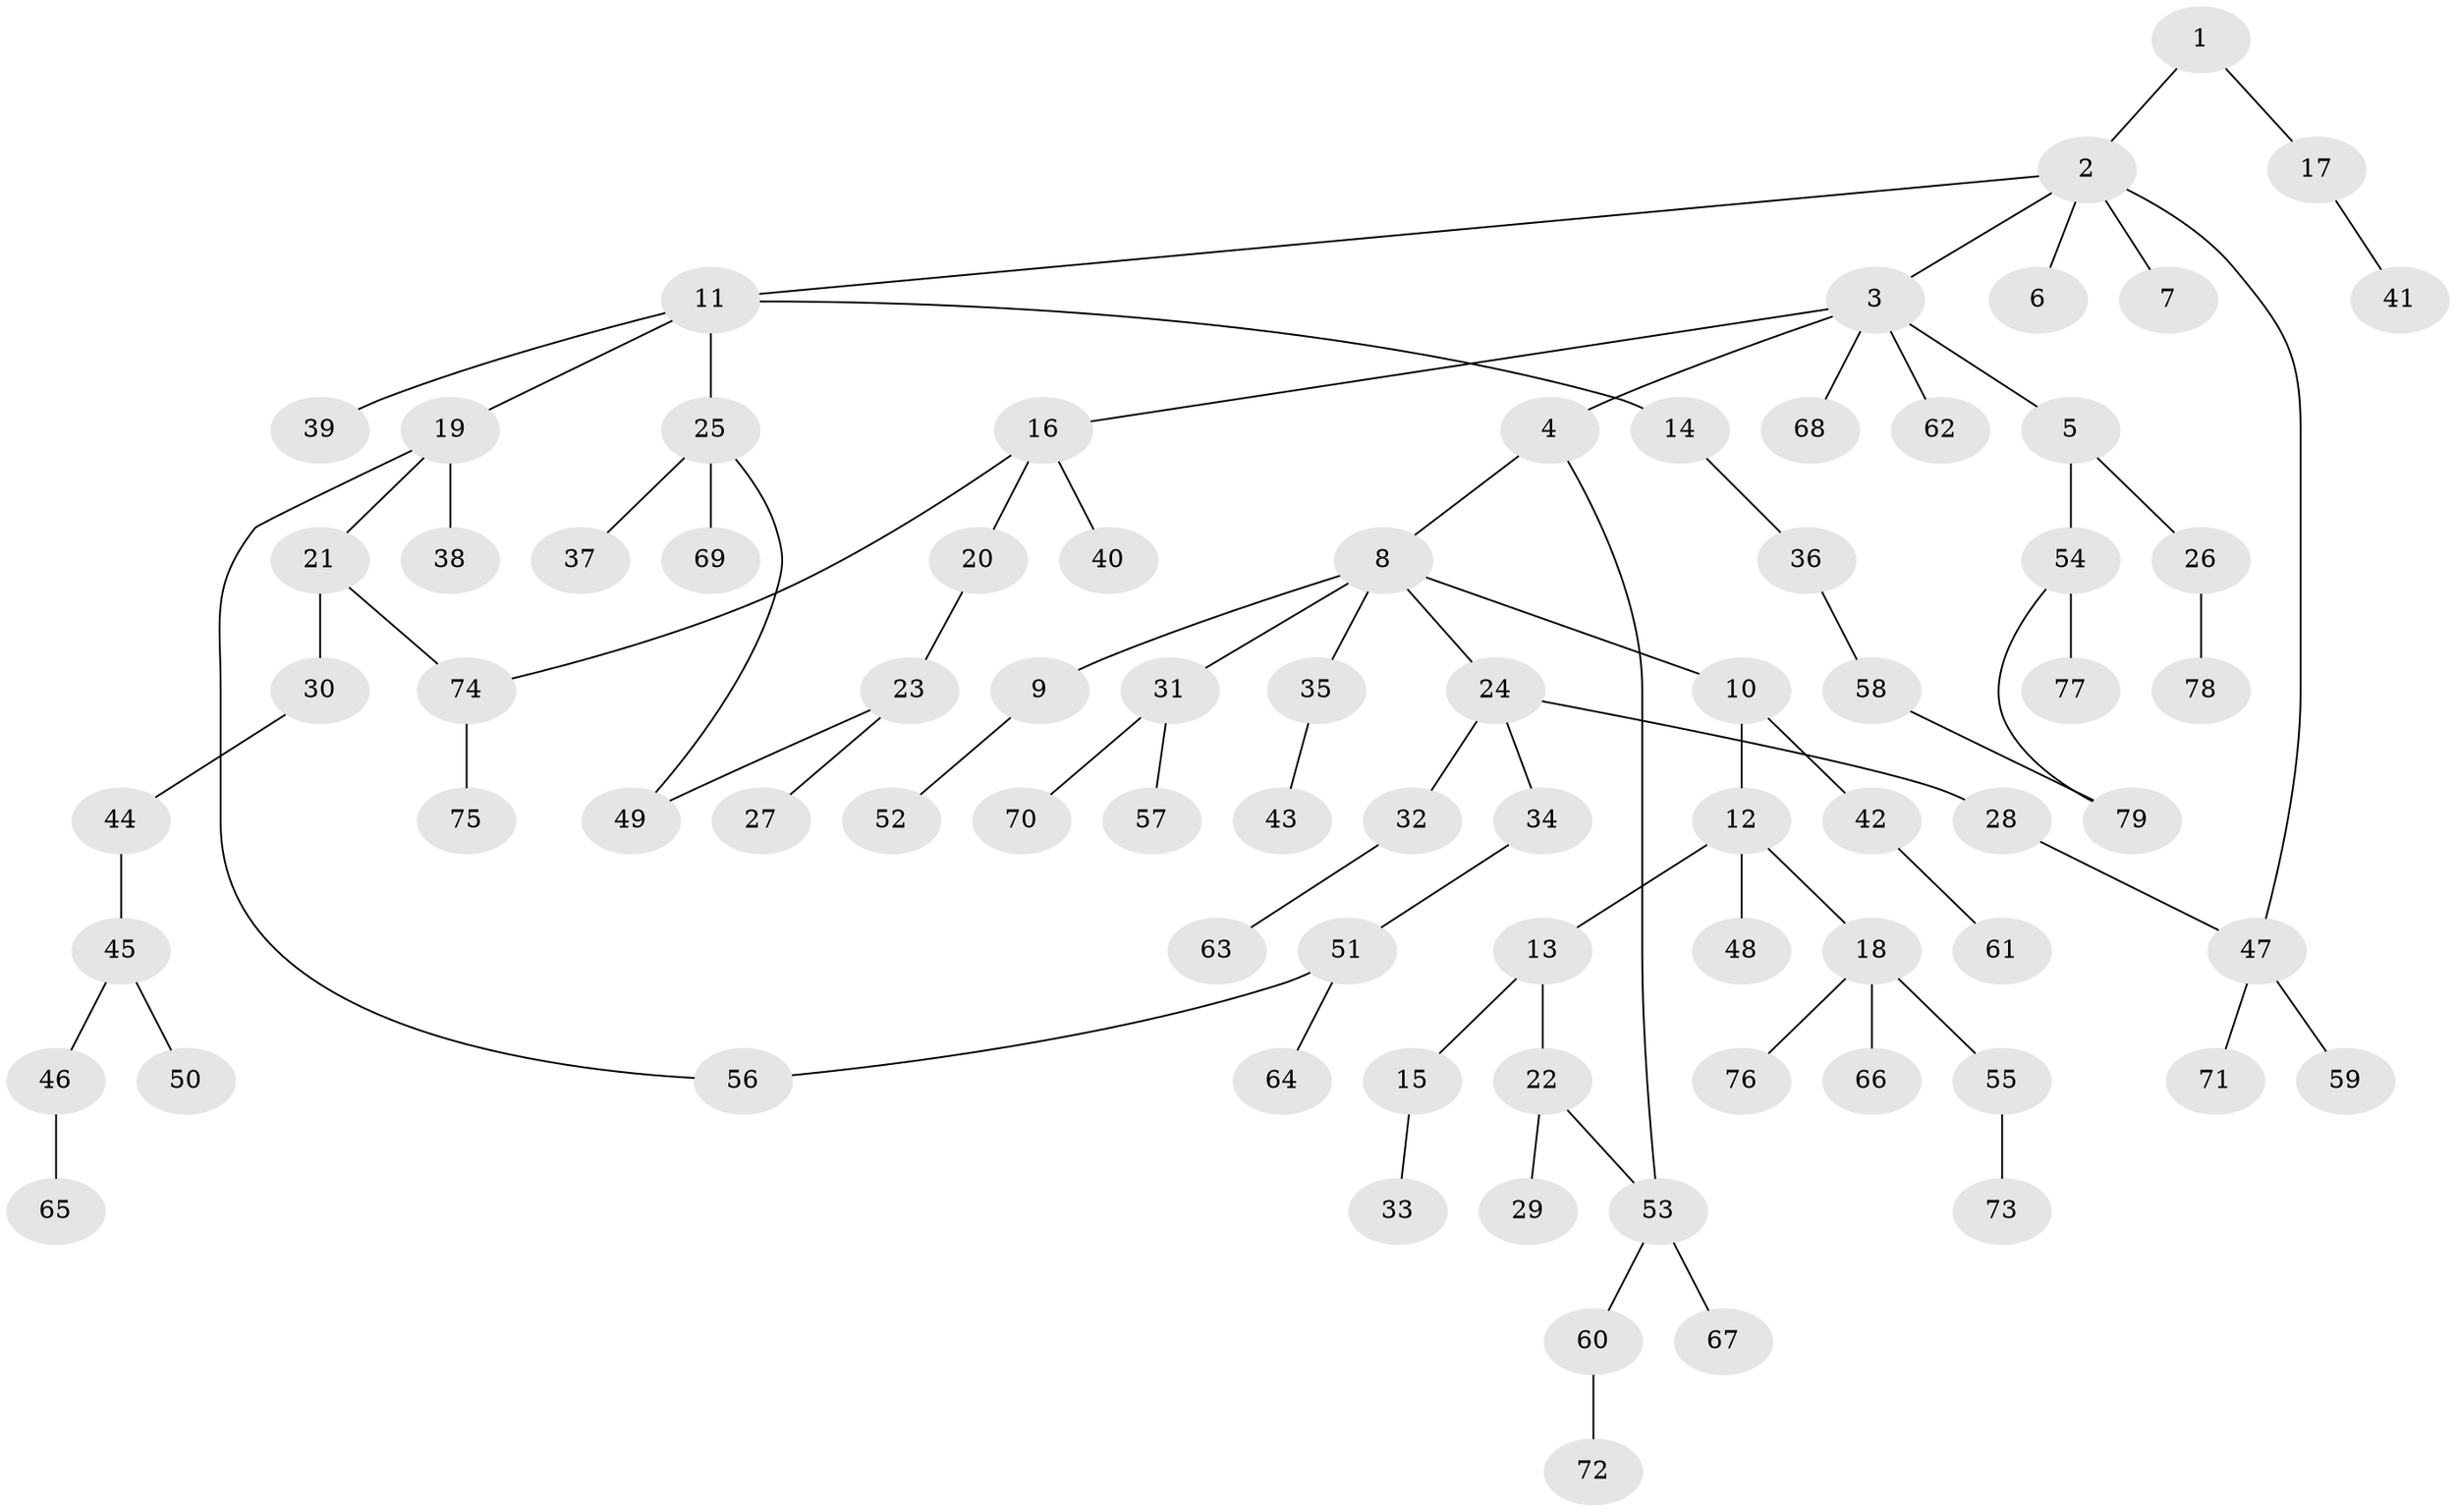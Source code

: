 // Generated by graph-tools (version 1.1) at 2025/34/03/09/25 02:34:23]
// undirected, 79 vertices, 84 edges
graph export_dot {
graph [start="1"]
  node [color=gray90,style=filled];
  1;
  2;
  3;
  4;
  5;
  6;
  7;
  8;
  9;
  10;
  11;
  12;
  13;
  14;
  15;
  16;
  17;
  18;
  19;
  20;
  21;
  22;
  23;
  24;
  25;
  26;
  27;
  28;
  29;
  30;
  31;
  32;
  33;
  34;
  35;
  36;
  37;
  38;
  39;
  40;
  41;
  42;
  43;
  44;
  45;
  46;
  47;
  48;
  49;
  50;
  51;
  52;
  53;
  54;
  55;
  56;
  57;
  58;
  59;
  60;
  61;
  62;
  63;
  64;
  65;
  66;
  67;
  68;
  69;
  70;
  71;
  72;
  73;
  74;
  75;
  76;
  77;
  78;
  79;
  1 -- 2;
  1 -- 17;
  2 -- 3;
  2 -- 6;
  2 -- 7;
  2 -- 11;
  2 -- 47;
  3 -- 4;
  3 -- 5;
  3 -- 16;
  3 -- 62;
  3 -- 68;
  4 -- 8;
  4 -- 53;
  5 -- 26;
  5 -- 54;
  8 -- 9;
  8 -- 10;
  8 -- 24;
  8 -- 31;
  8 -- 35;
  9 -- 52;
  10 -- 12;
  10 -- 42;
  11 -- 14;
  11 -- 19;
  11 -- 25;
  11 -- 39;
  12 -- 13;
  12 -- 18;
  12 -- 48;
  13 -- 15;
  13 -- 22;
  14 -- 36;
  15 -- 33;
  16 -- 20;
  16 -- 40;
  16 -- 74;
  17 -- 41;
  18 -- 55;
  18 -- 66;
  18 -- 76;
  19 -- 21;
  19 -- 38;
  19 -- 56;
  20 -- 23;
  21 -- 30;
  21 -- 74;
  22 -- 29;
  22 -- 53;
  23 -- 27;
  23 -- 49;
  24 -- 28;
  24 -- 32;
  24 -- 34;
  25 -- 37;
  25 -- 69;
  25 -- 49;
  26 -- 78;
  28 -- 47;
  30 -- 44;
  31 -- 57;
  31 -- 70;
  32 -- 63;
  34 -- 51;
  35 -- 43;
  36 -- 58;
  42 -- 61;
  44 -- 45;
  45 -- 46;
  45 -- 50;
  46 -- 65;
  47 -- 59;
  47 -- 71;
  51 -- 64;
  51 -- 56;
  53 -- 60;
  53 -- 67;
  54 -- 77;
  54 -- 79;
  55 -- 73;
  58 -- 79;
  60 -- 72;
  74 -- 75;
}
